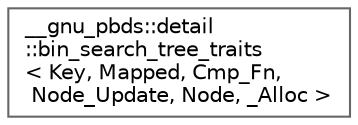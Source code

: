 digraph "Graphical Class Hierarchy"
{
 // LATEX_PDF_SIZE
  bgcolor="transparent";
  edge [fontname=Helvetica,fontsize=10,labelfontname=Helvetica,labelfontsize=10];
  node [fontname=Helvetica,fontsize=10,shape=box,height=0.2,width=0.4];
  rankdir="LR";
  Node0 [id="Node000000",label="__gnu_pbds::detail\l::bin_search_tree_traits\l\< Key, Mapped, Cmp_Fn,\l Node_Update, Node, _Alloc \>",height=0.2,width=0.4,color="grey40", fillcolor="white", style="filled",URL="$struct____gnu__pbds_1_1detail_1_1bin__search__tree__traits.html",tooltip=" "];
}
